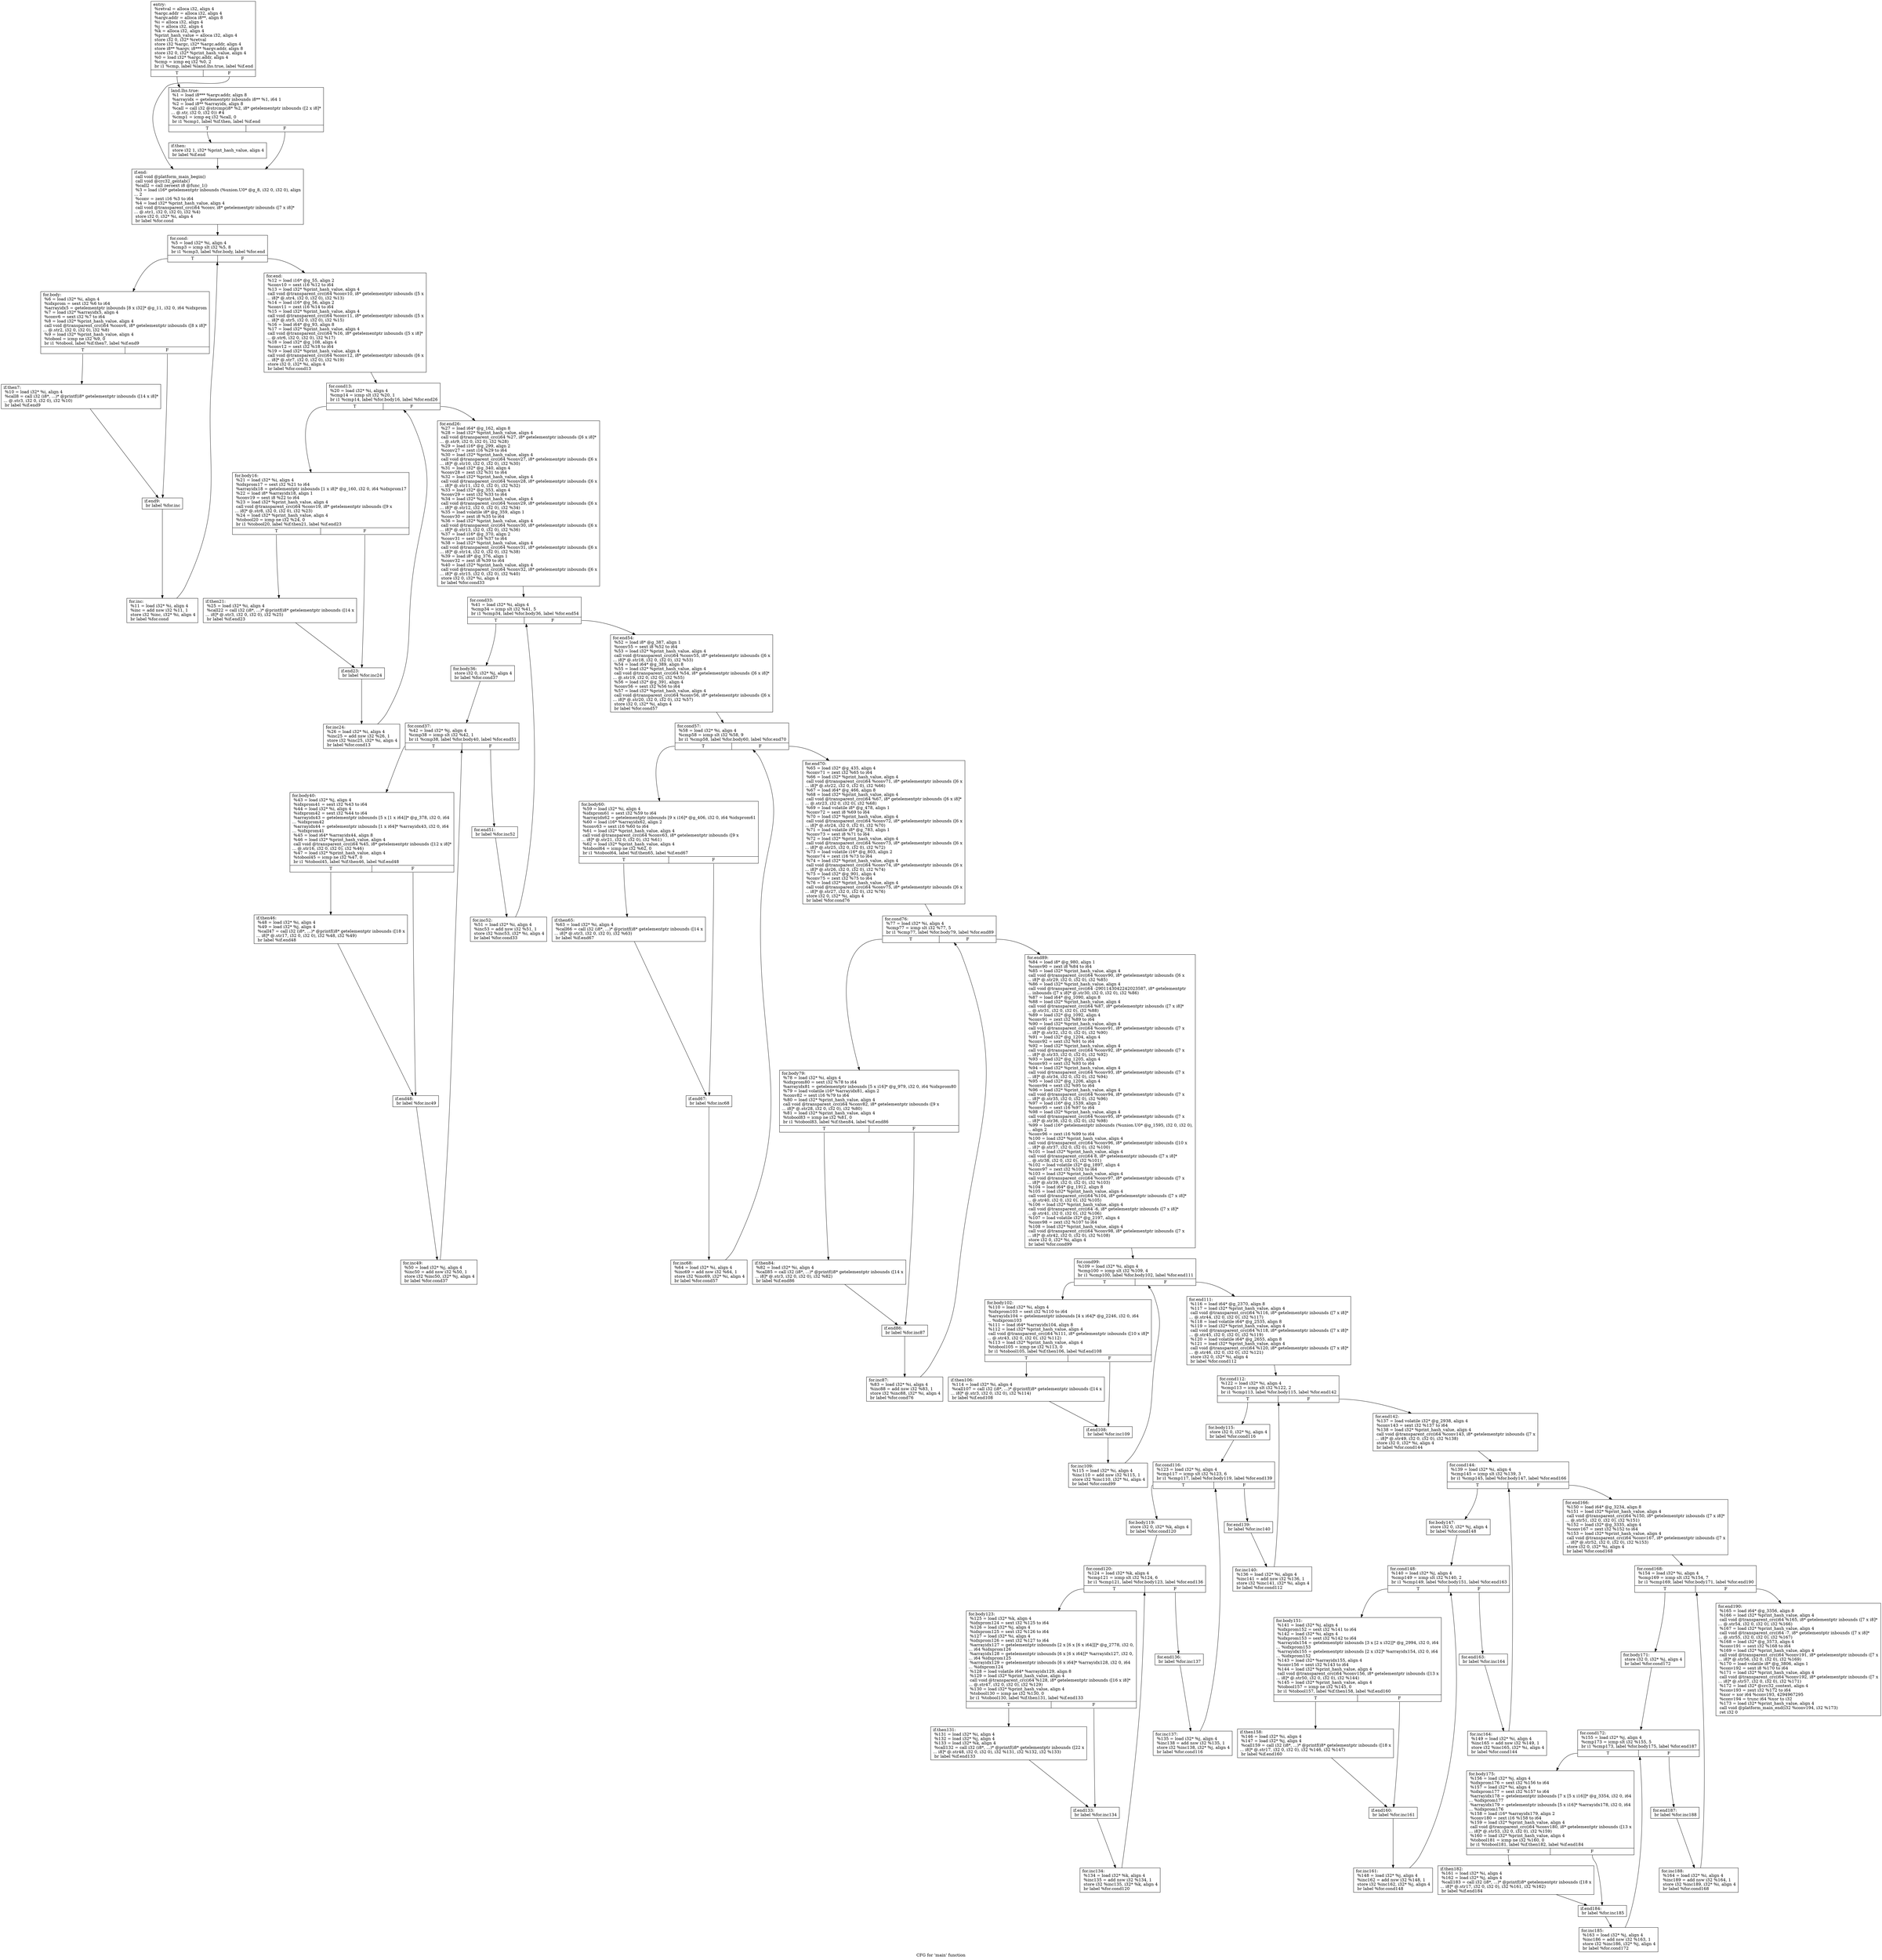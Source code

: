 digraph "CFG for 'main' function" {
	label="CFG for 'main' function";

	Node0xb7ab098 [shape=record,label="{entry:\l  %retval = alloca i32, align 4\l  %argc.addr = alloca i32, align 4\l  %argv.addr = alloca i8**, align 8\l  %i = alloca i32, align 4\l  %j = alloca i32, align 4\l  %k = alloca i32, align 4\l  %print_hash_value = alloca i32, align 4\l  store i32 0, i32* %retval\l  store i32 %argc, i32* %argc.addr, align 4\l  store i8** %argv, i8*** %argv.addr, align 8\l  store i32 0, i32* %print_hash_value, align 4\l  %0 = load i32* %argc.addr, align 4\l  %cmp = icmp eq i32 %0, 2\l  br i1 %cmp, label %land.lhs.true, label %if.end\l|{<s0>T|<s1>F}}"];
	Node0xb7ab098:s0 -> Node0xb7ab0c8;
	Node0xb7ab098:s1 -> Node0xb7ab128;
	Node0xb7ab0c8 [shape=record,label="{land.lhs.true:                                    \l  %1 = load i8*** %argv.addr, align 8\l  %arrayidx = getelementptr inbounds i8** %1, i64 1\l  %2 = load i8** %arrayidx, align 8\l  %call = call i32 @strcmp(i8* %2, i8* getelementptr inbounds ([2 x i8]*\l... @.str, i32 0, i32 0)) #4\l  %cmp1 = icmp eq i32 %call, 0\l  br i1 %cmp1, label %if.then, label %if.end\l|{<s0>T|<s1>F}}"];
	Node0xb7ab0c8:s0 -> Node0xb7ab0f8;
	Node0xb7ab0c8:s1 -> Node0xb7ab128;
	Node0xb7ab0f8 [shape=record,label="{if.then:                                          \l  store i32 1, i32* %print_hash_value, align 4\l  br label %if.end\l}"];
	Node0xb7ab0f8 -> Node0xb7ab128;
	Node0xb7ab128 [shape=record,label="{if.end:                                           \l  call void @platform_main_begin()\l  call void @crc32_gentab()\l  %call2 = call zeroext i8 @func_1()\l  %3 = load i16* getelementptr inbounds (%union.U0* @g_8, i32 0, i32 0), align\l... 2\l  %conv = zext i16 %3 to i64\l  %4 = load i32* %print_hash_value, align 4\l  call void @transparent_crc(i64 %conv, i8* getelementptr inbounds ([7 x i8]*\l... @.str1, i32 0, i32 0), i32 %4)\l  store i32 0, i32* %i, align 4\l  br label %for.cond\l}"];
	Node0xb7ab128 -> Node0xb7ab158;
	Node0xb7ab158 [shape=record,label="{for.cond:                                         \l  %5 = load i32* %i, align 4\l  %cmp3 = icmp slt i32 %5, 8\l  br i1 %cmp3, label %for.body, label %for.end\l|{<s0>T|<s1>F}}"];
	Node0xb7ab158:s0 -> Node0xb7ab188;
	Node0xb7ab158:s1 -> Node0xb7ab248;
	Node0xb7ab188 [shape=record,label="{for.body:                                         \l  %6 = load i32* %i, align 4\l  %idxprom = sext i32 %6 to i64\l  %arrayidx5 = getelementptr inbounds [8 x i32]* @g_11, i32 0, i64 %idxprom\l  %7 = load i32* %arrayidx5, align 4\l  %conv6 = sext i32 %7 to i64\l  %8 = load i32* %print_hash_value, align 4\l  call void @transparent_crc(i64 %conv6, i8* getelementptr inbounds ([8 x i8]*\l... @.str2, i32 0, i32 0), i32 %8)\l  %9 = load i32* %print_hash_value, align 4\l  %tobool = icmp ne i32 %9, 0\l  br i1 %tobool, label %if.then7, label %if.end9\l|{<s0>T|<s1>F}}"];
	Node0xb7ab188:s0 -> Node0xb7ab1b8;
	Node0xb7ab188:s1 -> Node0xb7ab1e8;
	Node0xb7ab1b8 [shape=record,label="{if.then7:                                         \l  %10 = load i32* %i, align 4\l  %call8 = call i32 (i8*, ...)* @printf(i8* getelementptr inbounds ([14 x i8]*\l... @.str3, i32 0, i32 0), i32 %10)\l  br label %if.end9\l}"];
	Node0xb7ab1b8 -> Node0xb7ab1e8;
	Node0xb7ab1e8 [shape=record,label="{if.end9:                                          \l  br label %for.inc\l}"];
	Node0xb7ab1e8 -> Node0xb7ab218;
	Node0xb7ab218 [shape=record,label="{for.inc:                                          \l  %11 = load i32* %i, align 4\l  %inc = add nsw i32 %11, 1\l  store i32 %inc, i32* %i, align 4\l  br label %for.cond\l}"];
	Node0xb7ab218 -> Node0xb7ab158;
	Node0xb7ab248 [shape=record,label="{for.end:                                          \l  %12 = load i16* @g_55, align 2\l  %conv10 = sext i16 %12 to i64\l  %13 = load i32* %print_hash_value, align 4\l  call void @transparent_crc(i64 %conv10, i8* getelementptr inbounds ([5 x\l... i8]* @.str4, i32 0, i32 0), i32 %13)\l  %14 = load i16* @g_56, align 2\l  %conv11 = zext i16 %14 to i64\l  %15 = load i32* %print_hash_value, align 4\l  call void @transparent_crc(i64 %conv11, i8* getelementptr inbounds ([5 x\l... i8]* @.str5, i32 0, i32 0), i32 %15)\l  %16 = load i64* @g_93, align 8\l  %17 = load i32* %print_hash_value, align 4\l  call void @transparent_crc(i64 %16, i8* getelementptr inbounds ([5 x i8]*\l... @.str6, i32 0, i32 0), i32 %17)\l  %18 = load i32* @g_108, align 4\l  %conv12 = sext i32 %18 to i64\l  %19 = load i32* %print_hash_value, align 4\l  call void @transparent_crc(i64 %conv12, i8* getelementptr inbounds ([6 x\l... i8]* @.str7, i32 0, i32 0), i32 %19)\l  store i32 0, i32* %i, align 4\l  br label %for.cond13\l}"];
	Node0xb7ab248 -> Node0xb7ab278;
	Node0xb7ab278 [shape=record,label="{for.cond13:                                       \l  %20 = load i32* %i, align 4\l  %cmp14 = icmp slt i32 %20, 1\l  br i1 %cmp14, label %for.body16, label %for.end26\l|{<s0>T|<s1>F}}"];
	Node0xb7ab278:s0 -> Node0xb7ab2a8;
	Node0xb7ab278:s1 -> Node0xb7ab368;
	Node0xb7ab2a8 [shape=record,label="{for.body16:                                       \l  %21 = load i32* %i, align 4\l  %idxprom17 = sext i32 %21 to i64\l  %arrayidx18 = getelementptr inbounds [1 x i8]* @g_160, i32 0, i64 %idxprom17\l  %22 = load i8* %arrayidx18, align 1\l  %conv19 = sext i8 %22 to i64\l  %23 = load i32* %print_hash_value, align 4\l  call void @transparent_crc(i64 %conv19, i8* getelementptr inbounds ([9 x\l... i8]* @.str8, i32 0, i32 0), i32 %23)\l  %24 = load i32* %print_hash_value, align 4\l  %tobool20 = icmp ne i32 %24, 0\l  br i1 %tobool20, label %if.then21, label %if.end23\l|{<s0>T|<s1>F}}"];
	Node0xb7ab2a8:s0 -> Node0xb7ab2d8;
	Node0xb7ab2a8:s1 -> Node0xb7ab308;
	Node0xb7ab2d8 [shape=record,label="{if.then21:                                        \l  %25 = load i32* %i, align 4\l  %call22 = call i32 (i8*, ...)* @printf(i8* getelementptr inbounds ([14 x\l... i8]* @.str3, i32 0, i32 0), i32 %25)\l  br label %if.end23\l}"];
	Node0xb7ab2d8 -> Node0xb7ab308;
	Node0xb7ab308 [shape=record,label="{if.end23:                                         \l  br label %for.inc24\l}"];
	Node0xb7ab308 -> Node0xb7ab338;
	Node0xb7ab338 [shape=record,label="{for.inc24:                                        \l  %26 = load i32* %i, align 4\l  %inc25 = add nsw i32 %26, 1\l  store i32 %inc25, i32* %i, align 4\l  br label %for.cond13\l}"];
	Node0xb7ab338 -> Node0xb7ab278;
	Node0xb7ab368 [shape=record,label="{for.end26:                                        \l  %27 = load i64* @g_162, align 8\l  %28 = load i32* %print_hash_value, align 4\l  call void @transparent_crc(i64 %27, i8* getelementptr inbounds ([6 x i8]*\l... @.str9, i32 0, i32 0), i32 %28)\l  %29 = load i16* @g_299, align 2\l  %conv27 = zext i16 %29 to i64\l  %30 = load i32* %print_hash_value, align 4\l  call void @transparent_crc(i64 %conv27, i8* getelementptr inbounds ([6 x\l... i8]* @.str10, i32 0, i32 0), i32 %30)\l  %31 = load i32* @g_340, align 4\l  %conv28 = zext i32 %31 to i64\l  %32 = load i32* %print_hash_value, align 4\l  call void @transparent_crc(i64 %conv28, i8* getelementptr inbounds ([6 x\l... i8]* @.str11, i32 0, i32 0), i32 %32)\l  %33 = load i32* @g_353, align 4\l  %conv29 = sext i32 %33 to i64\l  %34 = load i32* %print_hash_value, align 4\l  call void @transparent_crc(i64 %conv29, i8* getelementptr inbounds ([6 x\l... i8]* @.str12, i32 0, i32 0), i32 %34)\l  %35 = load volatile i8* @g_359, align 1\l  %conv30 = zext i8 %35 to i64\l  %36 = load i32* %print_hash_value, align 4\l  call void @transparent_crc(i64 %conv30, i8* getelementptr inbounds ([6 x\l... i8]* @.str13, i32 0, i32 0), i32 %36)\l  %37 = load i16* @g_370, align 2\l  %conv31 = sext i16 %37 to i64\l  %38 = load i32* %print_hash_value, align 4\l  call void @transparent_crc(i64 %conv31, i8* getelementptr inbounds ([6 x\l... i8]* @.str14, i32 0, i32 0), i32 %38)\l  %39 = load i8* @g_376, align 1\l  %conv32 = zext i8 %39 to i64\l  %40 = load i32* %print_hash_value, align 4\l  call void @transparent_crc(i64 %conv32, i8* getelementptr inbounds ([6 x\l... i8]* @.str15, i32 0, i32 0), i32 %40)\l  store i32 0, i32* %i, align 4\l  br label %for.cond33\l}"];
	Node0xb7ab368 -> Node0xb7ab398;
	Node0xb7ab398 [shape=record,label="{for.cond33:                                       \l  %41 = load i32* %i, align 4\l  %cmp34 = icmp slt i32 %41, 5\l  br i1 %cmp34, label %for.body36, label %for.end54\l|{<s0>T|<s1>F}}"];
	Node0xb7ab398:s0 -> Node0xb7ab3c8;
	Node0xb7ab398:s1 -> Node0xb787e30;
	Node0xb7ab3c8 [shape=record,label="{for.body36:                                       \l  store i32 0, i32* %j, align 4\l  br label %for.cond37\l}"];
	Node0xb7ab3c8 -> Node0xb7ab3f8;
	Node0xb7ab3f8 [shape=record,label="{for.cond37:                                       \l  %42 = load i32* %j, align 4\l  %cmp38 = icmp slt i32 %42, 1\l  br i1 %cmp38, label %for.body40, label %for.end51\l|{<s0>T|<s1>F}}"];
	Node0xb7ab3f8:s0 -> Node0xb7ab428;
	Node0xb7ab3f8:s1 -> Node0xb787dd0;
	Node0xb7ab428 [shape=record,label="{for.body40:                                       \l  %43 = load i32* %j, align 4\l  %idxprom41 = sext i32 %43 to i64\l  %44 = load i32* %i, align 4\l  %idxprom42 = sext i32 %44 to i64\l  %arrayidx43 = getelementptr inbounds [5 x [1 x i64]]* @g_378, i32 0, i64\l... %idxprom42\l  %arrayidx44 = getelementptr inbounds [1 x i64]* %arrayidx43, i32 0, i64\l... %idxprom41\l  %45 = load i64* %arrayidx44, align 8\l  %46 = load i32* %print_hash_value, align 4\l  call void @transparent_crc(i64 %45, i8* getelementptr inbounds ([12 x i8]*\l... @.str16, i32 0, i32 0), i32 %46)\l  %47 = load i32* %print_hash_value, align 4\l  %tobool45 = icmp ne i32 %47, 0\l  br i1 %tobool45, label %if.then46, label %if.end48\l|{<s0>T|<s1>F}}"];
	Node0xb7ab428:s0 -> Node0xb7ab458;
	Node0xb7ab428:s1 -> Node0xb7ab488;
	Node0xb7ab458 [shape=record,label="{if.then46:                                        \l  %48 = load i32* %i, align 4\l  %49 = load i32* %j, align 4\l  %call47 = call i32 (i8*, ...)* @printf(i8* getelementptr inbounds ([18 x\l... i8]* @.str17, i32 0, i32 0), i32 %48, i32 %49)\l  br label %if.end48\l}"];
	Node0xb7ab458 -> Node0xb7ab488;
	Node0xb7ab488 [shape=record,label="{if.end48:                                         \l  br label %for.inc49\l}"];
	Node0xb7ab488 -> Node0xb787da0;
	Node0xb787da0 [shape=record,label="{for.inc49:                                        \l  %50 = load i32* %j, align 4\l  %inc50 = add nsw i32 %50, 1\l  store i32 %inc50, i32* %j, align 4\l  br label %for.cond37\l}"];
	Node0xb787da0 -> Node0xb7ab3f8;
	Node0xb787dd0 [shape=record,label="{for.end51:                                        \l  br label %for.inc52\l}"];
	Node0xb787dd0 -> Node0xb787e00;
	Node0xb787e00 [shape=record,label="{for.inc52:                                        \l  %51 = load i32* %i, align 4\l  %inc53 = add nsw i32 %51, 1\l  store i32 %inc53, i32* %i, align 4\l  br label %for.cond33\l}"];
	Node0xb787e00 -> Node0xb7ab398;
	Node0xb787e30 [shape=record,label="{for.end54:                                        \l  %52 = load i8* @g_387, align 1\l  %conv55 = sext i8 %52 to i64\l  %53 = load i32* %print_hash_value, align 4\l  call void @transparent_crc(i64 %conv55, i8* getelementptr inbounds ([6 x\l... i8]* @.str18, i32 0, i32 0), i32 %53)\l  %54 = load i64* @g_389, align 8\l  %55 = load i32* %print_hash_value, align 4\l  call void @transparent_crc(i64 %54, i8* getelementptr inbounds ([6 x i8]*\l... @.str19, i32 0, i32 0), i32 %55)\l  %56 = load i32* @g_391, align 4\l  %conv56 = sext i32 %56 to i64\l  %57 = load i32* %print_hash_value, align 4\l  call void @transparent_crc(i64 %conv56, i8* getelementptr inbounds ([6 x\l... i8]* @.str20, i32 0, i32 0), i32 %57)\l  store i32 0, i32* %i, align 4\l  br label %for.cond57\l}"];
	Node0xb787e30 -> Node0xb787e60;
	Node0xb787e60 [shape=record,label="{for.cond57:                                       \l  %58 = load i32* %i, align 4\l  %cmp58 = icmp slt i32 %58, 9\l  br i1 %cmp58, label %for.body60, label %for.end70\l|{<s0>T|<s1>F}}"];
	Node0xb787e60:s0 -> Node0xb788a80;
	Node0xb787e60:s1 -> Node0xb788b40;
	Node0xb788a80 [shape=record,label="{for.body60:                                       \l  %59 = load i32* %i, align 4\l  %idxprom61 = sext i32 %59 to i64\l  %arrayidx62 = getelementptr inbounds [9 x i16]* @g_406, i32 0, i64 %idxprom61\l  %60 = load i16* %arrayidx62, align 2\l  %conv63 = sext i16 %60 to i64\l  %61 = load i32* %print_hash_value, align 4\l  call void @transparent_crc(i64 %conv63, i8* getelementptr inbounds ([9 x\l... i8]* @.str21, i32 0, i32 0), i32 %61)\l  %62 = load i32* %print_hash_value, align 4\l  %tobool64 = icmp ne i32 %62, 0\l  br i1 %tobool64, label %if.then65, label %if.end67\l|{<s0>T|<s1>F}}"];
	Node0xb788a80:s0 -> Node0xb788ab0;
	Node0xb788a80:s1 -> Node0xb788ae0;
	Node0xb788ab0 [shape=record,label="{if.then65:                                        \l  %63 = load i32* %i, align 4\l  %call66 = call i32 (i8*, ...)* @printf(i8* getelementptr inbounds ([14 x\l... i8]* @.str3, i32 0, i32 0), i32 %63)\l  br label %if.end67\l}"];
	Node0xb788ab0 -> Node0xb788ae0;
	Node0xb788ae0 [shape=record,label="{if.end67:                                         \l  br label %for.inc68\l}"];
	Node0xb788ae0 -> Node0xb788b10;
	Node0xb788b10 [shape=record,label="{for.inc68:                                        \l  %64 = load i32* %i, align 4\l  %inc69 = add nsw i32 %64, 1\l  store i32 %inc69, i32* %i, align 4\l  br label %for.cond57\l}"];
	Node0xb788b10 -> Node0xb787e60;
	Node0xb788b40 [shape=record,label="{for.end70:                                        \l  %65 = load i32* @g_435, align 4\l  %conv71 = zext i32 %65 to i64\l  %66 = load i32* %print_hash_value, align 4\l  call void @transparent_crc(i64 %conv71, i8* getelementptr inbounds ([6 x\l... i8]* @.str22, i32 0, i32 0), i32 %66)\l  %67 = load i64* @g_466, align 8\l  %68 = load i32* %print_hash_value, align 4\l  call void @transparent_crc(i64 %67, i8* getelementptr inbounds ([6 x i8]*\l... @.str23, i32 0, i32 0), i32 %68)\l  %69 = load volatile i8* @g_478, align 1\l  %conv72 = sext i8 %69 to i64\l  %70 = load i32* %print_hash_value, align 4\l  call void @transparent_crc(i64 %conv72, i8* getelementptr inbounds ([6 x\l... i8]* @.str24, i32 0, i32 0), i32 %70)\l  %71 = load volatile i8* @g_783, align 1\l  %conv73 = sext i8 %71 to i64\l  %72 = load i32* %print_hash_value, align 4\l  call void @transparent_crc(i64 %conv73, i8* getelementptr inbounds ([6 x\l... i8]* @.str25, i32 0, i32 0), i32 %72)\l  %73 = load volatile i16* @g_803, align 2\l  %conv74 = zext i16 %73 to i64\l  %74 = load i32* %print_hash_value, align 4\l  call void @transparent_crc(i64 %conv74, i8* getelementptr inbounds ([6 x\l... i8]* @.str26, i32 0, i32 0), i32 %74)\l  %75 = load i32* @g_901, align 4\l  %conv75 = zext i32 %75 to i64\l  %76 = load i32* %print_hash_value, align 4\l  call void @transparent_crc(i64 %conv75, i8* getelementptr inbounds ([6 x\l... i8]* @.str27, i32 0, i32 0), i32 %76)\l  store i32 0, i32* %i, align 4\l  br label %for.cond76\l}"];
	Node0xb788b40 -> Node0xb788b70;
	Node0xb788b70 [shape=record,label="{for.cond76:                                       \l  %77 = load i32* %i, align 4\l  %cmp77 = icmp slt i32 %77, 5\l  br i1 %cmp77, label %for.body79, label %for.end89\l|{<s0>T|<s1>F}}"];
	Node0xb788b70:s0 -> Node0xb788ba0;
	Node0xb788b70:s1 -> Node0xb788c60;
	Node0xb788ba0 [shape=record,label="{for.body79:                                       \l  %78 = load i32* %i, align 4\l  %idxprom80 = sext i32 %78 to i64\l  %arrayidx81 = getelementptr inbounds [5 x i16]* @g_979, i32 0, i64 %idxprom80\l  %79 = load volatile i16* %arrayidx81, align 2\l  %conv82 = sext i16 %79 to i64\l  %80 = load i32* %print_hash_value, align 4\l  call void @transparent_crc(i64 %conv82, i8* getelementptr inbounds ([9 x\l... i8]* @.str28, i32 0, i32 0), i32 %80)\l  %81 = load i32* %print_hash_value, align 4\l  %tobool83 = icmp ne i32 %81, 0\l  br i1 %tobool83, label %if.then84, label %if.end86\l|{<s0>T|<s1>F}}"];
	Node0xb788ba0:s0 -> Node0xb788bd0;
	Node0xb788ba0:s1 -> Node0xb788c00;
	Node0xb788bd0 [shape=record,label="{if.then84:                                        \l  %82 = load i32* %i, align 4\l  %call85 = call i32 (i8*, ...)* @printf(i8* getelementptr inbounds ([14 x\l... i8]* @.str3, i32 0, i32 0), i32 %82)\l  br label %if.end86\l}"];
	Node0xb788bd0 -> Node0xb788c00;
	Node0xb788c00 [shape=record,label="{if.end86:                                         \l  br label %for.inc87\l}"];
	Node0xb788c00 -> Node0xb788c30;
	Node0xb788c30 [shape=record,label="{for.inc87:                                        \l  %83 = load i32* %i, align 4\l  %inc88 = add nsw i32 %83, 1\l  store i32 %inc88, i32* %i, align 4\l  br label %for.cond76\l}"];
	Node0xb788c30 -> Node0xb788b70;
	Node0xb788c60 [shape=record,label="{for.end89:                                        \l  %84 = load i8* @g_980, align 1\l  %conv90 = zext i8 %84 to i64\l  %85 = load i32* %print_hash_value, align 4\l  call void @transparent_crc(i64 %conv90, i8* getelementptr inbounds ([6 x\l... i8]* @.str29, i32 0, i32 0), i32 %85)\l  %86 = load i32* %print_hash_value, align 4\l  call void @transparent_crc(i64 -2901143042242023587, i8* getelementptr\l... inbounds ([7 x i8]* @.str30, i32 0, i32 0), i32 %86)\l  %87 = load i64* @g_1090, align 8\l  %88 = load i32* %print_hash_value, align 4\l  call void @transparent_crc(i64 %87, i8* getelementptr inbounds ([7 x i8]*\l... @.str31, i32 0, i32 0), i32 %88)\l  %89 = load i32* @g_1092, align 4\l  %conv91 = zext i32 %89 to i64\l  %90 = load i32* %print_hash_value, align 4\l  call void @transparent_crc(i64 %conv91, i8* getelementptr inbounds ([7 x\l... i8]* @.str32, i32 0, i32 0), i32 %90)\l  %91 = load i32* @g_1204, align 4\l  %conv92 = sext i32 %91 to i64\l  %92 = load i32* %print_hash_value, align 4\l  call void @transparent_crc(i64 %conv92, i8* getelementptr inbounds ([7 x\l... i8]* @.str33, i32 0, i32 0), i32 %92)\l  %93 = load i32* @g_1205, align 4\l  %conv93 = sext i32 %93 to i64\l  %94 = load i32* %print_hash_value, align 4\l  call void @transparent_crc(i64 %conv93, i8* getelementptr inbounds ([7 x\l... i8]* @.str34, i32 0, i32 0), i32 %94)\l  %95 = load i32* @g_1206, align 4\l  %conv94 = sext i32 %95 to i64\l  %96 = load i32* %print_hash_value, align 4\l  call void @transparent_crc(i64 %conv94, i8* getelementptr inbounds ([7 x\l... i8]* @.str35, i32 0, i32 0), i32 %96)\l  %97 = load i16* @g_1539, align 2\l  %conv95 = sext i16 %97 to i64\l  %98 = load i32* %print_hash_value, align 4\l  call void @transparent_crc(i64 %conv95, i8* getelementptr inbounds ([7 x\l... i8]* @.str36, i32 0, i32 0), i32 %98)\l  %99 = load i16* getelementptr inbounds (%union.U0* @g_1595, i32 0, i32 0),\l... align 2\l  %conv96 = zext i16 %99 to i64\l  %100 = load i32* %print_hash_value, align 4\l  call void @transparent_crc(i64 %conv96, i8* getelementptr inbounds ([10 x\l... i8]* @.str37, i32 0, i32 0), i32 %100)\l  %101 = load i32* %print_hash_value, align 4\l  call void @transparent_crc(i64 8, i8* getelementptr inbounds ([7 x i8]*\l... @.str38, i32 0, i32 0), i32 %101)\l  %102 = load volatile i32* @g_1897, align 4\l  %conv97 = zext i32 %102 to i64\l  %103 = load i32* %print_hash_value, align 4\l  call void @transparent_crc(i64 %conv97, i8* getelementptr inbounds ([7 x\l... i8]* @.str39, i32 0, i32 0), i32 %103)\l  %104 = load i64* @g_1912, align 8\l  %105 = load i32* %print_hash_value, align 4\l  call void @transparent_crc(i64 %104, i8* getelementptr inbounds ([7 x i8]*\l... @.str40, i32 0, i32 0), i32 %105)\l  %106 = load i32* %print_hash_value, align 4\l  call void @transparent_crc(i64 -6, i8* getelementptr inbounds ([7 x i8]*\l... @.str41, i32 0, i32 0), i32 %106)\l  %107 = load volatile i32* @g_2197, align 4\l  %conv98 = zext i32 %107 to i64\l  %108 = load i32* %print_hash_value, align 4\l  call void @transparent_crc(i64 %conv98, i8* getelementptr inbounds ([7 x\l... i8]* @.str42, i32 0, i32 0), i32 %108)\l  store i32 0, i32* %i, align 4\l  br label %for.cond99\l}"];
	Node0xb788c60 -> Node0xb788c90;
	Node0xb788c90 [shape=record,label="{for.cond99:                                       \l  %109 = load i32* %i, align 4\l  %cmp100 = icmp slt i32 %109, 4\l  br i1 %cmp100, label %for.body102, label %for.end111\l|{<s0>T|<s1>F}}"];
	Node0xb788c90:s0 -> Node0xb788cc0;
	Node0xb788c90:s1 -> Node0xb788d80;
	Node0xb788cc0 [shape=record,label="{for.body102:                                      \l  %110 = load i32* %i, align 4\l  %idxprom103 = sext i32 %110 to i64\l  %arrayidx104 = getelementptr inbounds [4 x i64]* @g_2246, i32 0, i64\l... %idxprom103\l  %111 = load i64* %arrayidx104, align 8\l  %112 = load i32* %print_hash_value, align 4\l  call void @transparent_crc(i64 %111, i8* getelementptr inbounds ([10 x i8]*\l... @.str43, i32 0, i32 0), i32 %112)\l  %113 = load i32* %print_hash_value, align 4\l  %tobool105 = icmp ne i32 %113, 0\l  br i1 %tobool105, label %if.then106, label %if.end108\l|{<s0>T|<s1>F}}"];
	Node0xb788cc0:s0 -> Node0xb788cf0;
	Node0xb788cc0:s1 -> Node0xb788d20;
	Node0xb788cf0 [shape=record,label="{if.then106:                                       \l  %114 = load i32* %i, align 4\l  %call107 = call i32 (i8*, ...)* @printf(i8* getelementptr inbounds ([14 x\l... i8]* @.str3, i32 0, i32 0), i32 %114)\l  br label %if.end108\l}"];
	Node0xb788cf0 -> Node0xb788d20;
	Node0xb788d20 [shape=record,label="{if.end108:                                        \l  br label %for.inc109\l}"];
	Node0xb788d20 -> Node0xb788d50;
	Node0xb788d50 [shape=record,label="{for.inc109:                                       \l  %115 = load i32* %i, align 4\l  %inc110 = add nsw i32 %115, 1\l  store i32 %inc110, i32* %i, align 4\l  br label %for.cond99\l}"];
	Node0xb788d50 -> Node0xb788c90;
	Node0xb788d80 [shape=record,label="{for.end111:                                       \l  %116 = load i64* @g_2370, align 8\l  %117 = load i32* %print_hash_value, align 4\l  call void @transparent_crc(i64 %116, i8* getelementptr inbounds ([7 x i8]*\l... @.str44, i32 0, i32 0), i32 %117)\l  %118 = load volatile i64* @g_2535, align 8\l  %119 = load i32* %print_hash_value, align 4\l  call void @transparent_crc(i64 %118, i8* getelementptr inbounds ([7 x i8]*\l... @.str45, i32 0, i32 0), i32 %119)\l  %120 = load volatile i64* @g_2655, align 8\l  %121 = load i32* %print_hash_value, align 4\l  call void @transparent_crc(i64 %120, i8* getelementptr inbounds ([7 x i8]*\l... @.str46, i32 0, i32 0), i32 %121)\l  store i32 0, i32* %i, align 4\l  br label %for.cond112\l}"];
	Node0xb788d80 -> Node0xb788db0;
	Node0xb788db0 [shape=record,label="{for.cond112:                                      \l  %122 = load i32* %i, align 4\l  %cmp113 = icmp slt i32 %122, 2\l  br i1 %cmp113, label %for.body115, label %for.end142\l|{<s0>T|<s1>F}}"];
	Node0xb788db0:s0 -> Node0xb788de0;
	Node0xb788db0:s1 -> Node0xb789020;
	Node0xb788de0 [shape=record,label="{for.body115:                                      \l  store i32 0, i32* %j, align 4\l  br label %for.cond116\l}"];
	Node0xb788de0 -> Node0xb788e10;
	Node0xb788e10 [shape=record,label="{for.cond116:                                      \l  %123 = load i32* %j, align 4\l  %cmp117 = icmp slt i32 %123, 6\l  br i1 %cmp117, label %for.body119, label %for.end139\l|{<s0>T|<s1>F}}"];
	Node0xb788e10:s0 -> Node0xb788e40;
	Node0xb788e10:s1 -> Node0xb788fc0;
	Node0xb788e40 [shape=record,label="{for.body119:                                      \l  store i32 0, i32* %k, align 4\l  br label %for.cond120\l}"];
	Node0xb788e40 -> Node0xb788e70;
	Node0xb788e70 [shape=record,label="{for.cond120:                                      \l  %124 = load i32* %k, align 4\l  %cmp121 = icmp slt i32 %124, 6\l  br i1 %cmp121, label %for.body123, label %for.end136\l|{<s0>T|<s1>F}}"];
	Node0xb788e70:s0 -> Node0xb788ea0;
	Node0xb788e70:s1 -> Node0xb788f60;
	Node0xb788ea0 [shape=record,label="{for.body123:                                      \l  %125 = load i32* %k, align 4\l  %idxprom124 = sext i32 %125 to i64\l  %126 = load i32* %j, align 4\l  %idxprom125 = sext i32 %126 to i64\l  %127 = load i32* %i, align 4\l  %idxprom126 = sext i32 %127 to i64\l  %arrayidx127 = getelementptr inbounds [2 x [6 x [6 x i64]]]* @g_2778, i32 0,\l... i64 %idxprom126\l  %arrayidx128 = getelementptr inbounds [6 x [6 x i64]]* %arrayidx127, i32 0,\l... i64 %idxprom125\l  %arrayidx129 = getelementptr inbounds [6 x i64]* %arrayidx128, i32 0, i64\l... %idxprom124\l  %128 = load volatile i64* %arrayidx129, align 8\l  %129 = load i32* %print_hash_value, align 4\l  call void @transparent_crc(i64 %128, i8* getelementptr inbounds ([16 x i8]*\l... @.str47, i32 0, i32 0), i32 %129)\l  %130 = load i32* %print_hash_value, align 4\l  %tobool130 = icmp ne i32 %130, 0\l  br i1 %tobool130, label %if.then131, label %if.end133\l|{<s0>T|<s1>F}}"];
	Node0xb788ea0:s0 -> Node0xb788ed0;
	Node0xb788ea0:s1 -> Node0xb788f00;
	Node0xb788ed0 [shape=record,label="{if.then131:                                       \l  %131 = load i32* %i, align 4\l  %132 = load i32* %j, align 4\l  %133 = load i32* %k, align 4\l  %call132 = call i32 (i8*, ...)* @printf(i8* getelementptr inbounds ([22 x\l... i8]* @.str48, i32 0, i32 0), i32 %131, i32 %132, i32 %133)\l  br label %if.end133\l}"];
	Node0xb788ed0 -> Node0xb788f00;
	Node0xb788f00 [shape=record,label="{if.end133:                                        \l  br label %for.inc134\l}"];
	Node0xb788f00 -> Node0xb788f30;
	Node0xb788f30 [shape=record,label="{for.inc134:                                       \l  %134 = load i32* %k, align 4\l  %inc135 = add nsw i32 %134, 1\l  store i32 %inc135, i32* %k, align 4\l  br label %for.cond120\l}"];
	Node0xb788f30 -> Node0xb788e70;
	Node0xb788f60 [shape=record,label="{for.end136:                                       \l  br label %for.inc137\l}"];
	Node0xb788f60 -> Node0xb788f90;
	Node0xb788f90 [shape=record,label="{for.inc137:                                       \l  %135 = load i32* %j, align 4\l  %inc138 = add nsw i32 %135, 1\l  store i32 %inc138, i32* %j, align 4\l  br label %for.cond116\l}"];
	Node0xb788f90 -> Node0xb788e10;
	Node0xb788fc0 [shape=record,label="{for.end139:                                       \l  br label %for.inc140\l}"];
	Node0xb788fc0 -> Node0xb788ff0;
	Node0xb788ff0 [shape=record,label="{for.inc140:                                       \l  %136 = load i32* %i, align 4\l  %inc141 = add nsw i32 %136, 1\l  store i32 %inc141, i32* %i, align 4\l  br label %for.cond112\l}"];
	Node0xb788ff0 -> Node0xb788db0;
	Node0xb789020 [shape=record,label="{for.end142:                                       \l  %137 = load volatile i32* @g_2938, align 4\l  %conv143 = sext i32 %137 to i64\l  %138 = load i32* %print_hash_value, align 4\l  call void @transparent_crc(i64 %conv143, i8* getelementptr inbounds ([7 x\l... i8]* @.str49, i32 0, i32 0), i32 %138)\l  store i32 0, i32* %i, align 4\l  br label %for.cond144\l}"];
	Node0xb789020 -> Node0xb789050;
	Node0xb789050 [shape=record,label="{for.cond144:                                      \l  %139 = load i32* %i, align 4\l  %cmp145 = icmp slt i32 %139, 3\l  br i1 %cmp145, label %for.body147, label %for.end166\l|{<s0>T|<s1>F}}"];
	Node0xb789050:s0 -> Node0xb789080;
	Node0xb789050:s1 -> Node0xb789200;
	Node0xb789080 [shape=record,label="{for.body147:                                      \l  store i32 0, i32* %j, align 4\l  br label %for.cond148\l}"];
	Node0xb789080 -> Node0xb7890b0;
	Node0xb7890b0 [shape=record,label="{for.cond148:                                      \l  %140 = load i32* %j, align 4\l  %cmp149 = icmp slt i32 %140, 2\l  br i1 %cmp149, label %for.body151, label %for.end163\l|{<s0>T|<s1>F}}"];
	Node0xb7890b0:s0 -> Node0xb7890e0;
	Node0xb7890b0:s1 -> Node0xb7891a0;
	Node0xb7890e0 [shape=record,label="{for.body151:                                      \l  %141 = load i32* %j, align 4\l  %idxprom152 = sext i32 %141 to i64\l  %142 = load i32* %i, align 4\l  %idxprom153 = sext i32 %142 to i64\l  %arrayidx154 = getelementptr inbounds [3 x [2 x i32]]* @g_2994, i32 0, i64\l... %idxprom153\l  %arrayidx155 = getelementptr inbounds [2 x i32]* %arrayidx154, i32 0, i64\l... %idxprom152\l  %143 = load i32* %arrayidx155, align 4\l  %conv156 = sext i32 %143 to i64\l  %144 = load i32* %print_hash_value, align 4\l  call void @transparent_crc(i64 %conv156, i8* getelementptr inbounds ([13 x\l... i8]* @.str50, i32 0, i32 0), i32 %144)\l  %145 = load i32* %print_hash_value, align 4\l  %tobool157 = icmp ne i32 %145, 0\l  br i1 %tobool157, label %if.then158, label %if.end160\l|{<s0>T|<s1>F}}"];
	Node0xb7890e0:s0 -> Node0xb789110;
	Node0xb7890e0:s1 -> Node0xb789140;
	Node0xb789110 [shape=record,label="{if.then158:                                       \l  %146 = load i32* %i, align 4\l  %147 = load i32* %j, align 4\l  %call159 = call i32 (i8*, ...)* @printf(i8* getelementptr inbounds ([18 x\l... i8]* @.str17, i32 0, i32 0), i32 %146, i32 %147)\l  br label %if.end160\l}"];
	Node0xb789110 -> Node0xb789140;
	Node0xb789140 [shape=record,label="{if.end160:                                        \l  br label %for.inc161\l}"];
	Node0xb789140 -> Node0xb789170;
	Node0xb789170 [shape=record,label="{for.inc161:                                       \l  %148 = load i32* %j, align 4\l  %inc162 = add nsw i32 %148, 1\l  store i32 %inc162, i32* %j, align 4\l  br label %for.cond148\l}"];
	Node0xb789170 -> Node0xb7890b0;
	Node0xb7891a0 [shape=record,label="{for.end163:                                       \l  br label %for.inc164\l}"];
	Node0xb7891a0 -> Node0xb7891d0;
	Node0xb7891d0 [shape=record,label="{for.inc164:                                       \l  %149 = load i32* %i, align 4\l  %inc165 = add nsw i32 %149, 1\l  store i32 %inc165, i32* %i, align 4\l  br label %for.cond144\l}"];
	Node0xb7891d0 -> Node0xb789050;
	Node0xb789200 [shape=record,label="{for.end166:                                       \l  %150 = load i64* @g_3234, align 8\l  %151 = load i32* %print_hash_value, align 4\l  call void @transparent_crc(i64 %150, i8* getelementptr inbounds ([7 x i8]*\l... @.str51, i32 0, i32 0), i32 %151)\l  %152 = load i32* @g_3335, align 4\l  %conv167 = zext i32 %152 to i64\l  %153 = load i32* %print_hash_value, align 4\l  call void @transparent_crc(i64 %conv167, i8* getelementptr inbounds ([7 x\l... i8]* @.str52, i32 0, i32 0), i32 %153)\l  store i32 0, i32* %i, align 4\l  br label %for.cond168\l}"];
	Node0xb789200 -> Node0xb789230;
	Node0xb789230 [shape=record,label="{for.cond168:                                      \l  %154 = load i32* %i, align 4\l  %cmp169 = icmp slt i32 %154, 7\l  br i1 %cmp169, label %for.body171, label %for.end190\l|{<s0>T|<s1>F}}"];
	Node0xb789230:s0 -> Node0xb789260;
	Node0xb789230:s1 -> Node0xb7c0120;
	Node0xb789260 [shape=record,label="{for.body171:                                      \l  store i32 0, i32* %j, align 4\l  br label %for.cond172\l}"];
	Node0xb789260 -> Node0xb7bffd0;
	Node0xb7bffd0 [shape=record,label="{for.cond172:                                      \l  %155 = load i32* %j, align 4\l  %cmp173 = icmp slt i32 %155, 5\l  br i1 %cmp173, label %for.body175, label %for.end187\l|{<s0>T|<s1>F}}"];
	Node0xb7bffd0:s0 -> Node0xb7c0000;
	Node0xb7bffd0:s1 -> Node0xb7c00c0;
	Node0xb7c0000 [shape=record,label="{for.body175:                                      \l  %156 = load i32* %j, align 4\l  %idxprom176 = sext i32 %156 to i64\l  %157 = load i32* %i, align 4\l  %idxprom177 = sext i32 %157 to i64\l  %arrayidx178 = getelementptr inbounds [7 x [5 x i16]]* @g_3354, i32 0, i64\l... %idxprom177\l  %arrayidx179 = getelementptr inbounds [5 x i16]* %arrayidx178, i32 0, i64\l... %idxprom176\l  %158 = load i16* %arrayidx179, align 2\l  %conv180 = zext i16 %158 to i64\l  %159 = load i32* %print_hash_value, align 4\l  call void @transparent_crc(i64 %conv180, i8* getelementptr inbounds ([13 x\l... i8]* @.str53, i32 0, i32 0), i32 %159)\l  %160 = load i32* %print_hash_value, align 4\l  %tobool181 = icmp ne i32 %160, 0\l  br i1 %tobool181, label %if.then182, label %if.end184\l|{<s0>T|<s1>F}}"];
	Node0xb7c0000:s0 -> Node0xb7c0030;
	Node0xb7c0000:s1 -> Node0xb7c0060;
	Node0xb7c0030 [shape=record,label="{if.then182:                                       \l  %161 = load i32* %i, align 4\l  %162 = load i32* %j, align 4\l  %call183 = call i32 (i8*, ...)* @printf(i8* getelementptr inbounds ([18 x\l... i8]* @.str17, i32 0, i32 0), i32 %161, i32 %162)\l  br label %if.end184\l}"];
	Node0xb7c0030 -> Node0xb7c0060;
	Node0xb7c0060 [shape=record,label="{if.end184:                                        \l  br label %for.inc185\l}"];
	Node0xb7c0060 -> Node0xb7c0090;
	Node0xb7c0090 [shape=record,label="{for.inc185:                                       \l  %163 = load i32* %j, align 4\l  %inc186 = add nsw i32 %163, 1\l  store i32 %inc186, i32* %j, align 4\l  br label %for.cond172\l}"];
	Node0xb7c0090 -> Node0xb7bffd0;
	Node0xb7c00c0 [shape=record,label="{for.end187:                                       \l  br label %for.inc188\l}"];
	Node0xb7c00c0 -> Node0xb7c00f0;
	Node0xb7c00f0 [shape=record,label="{for.inc188:                                       \l  %164 = load i32* %i, align 4\l  %inc189 = add nsw i32 %164, 1\l  store i32 %inc189, i32* %i, align 4\l  br label %for.cond168\l}"];
	Node0xb7c00f0 -> Node0xb789230;
	Node0xb7c0120 [shape=record,label="{for.end190:                                       \l  %165 = load i64* @g_3356, align 8\l  %166 = load i32* %print_hash_value, align 4\l  call void @transparent_crc(i64 %165, i8* getelementptr inbounds ([7 x i8]*\l... @.str54, i32 0, i32 0), i32 %166)\l  %167 = load i32* %print_hash_value, align 4\l  call void @transparent_crc(i64 -7, i8* getelementptr inbounds ([7 x i8]*\l... @.str55, i32 0, i32 0), i32 %167)\l  %168 = load i32* @g_3573, align 4\l  %conv191 = sext i32 %168 to i64\l  %169 = load i32* %print_hash_value, align 4\l  call void @transparent_crc(i64 %conv191, i8* getelementptr inbounds ([7 x\l... i8]* @.str56, i32 0, i32 0), i32 %169)\l  %170 = load volatile i8* @g_3806, align 1\l  %conv192 = sext i8 %170 to i64\l  %171 = load i32* %print_hash_value, align 4\l  call void @transparent_crc(i64 %conv192, i8* getelementptr inbounds ([7 x\l... i8]* @.str57, i32 0, i32 0), i32 %171)\l  %172 = load i32* @crc32_context, align 4\l  %conv193 = zext i32 %172 to i64\l  %xor = xor i64 %conv193, 4294967295\l  %conv194 = trunc i64 %xor to i32\l  %173 = load i32* %print_hash_value, align 4\l  call void @platform_main_end(i32 %conv194, i32 %173)\l  ret i32 0\l}"];
}
